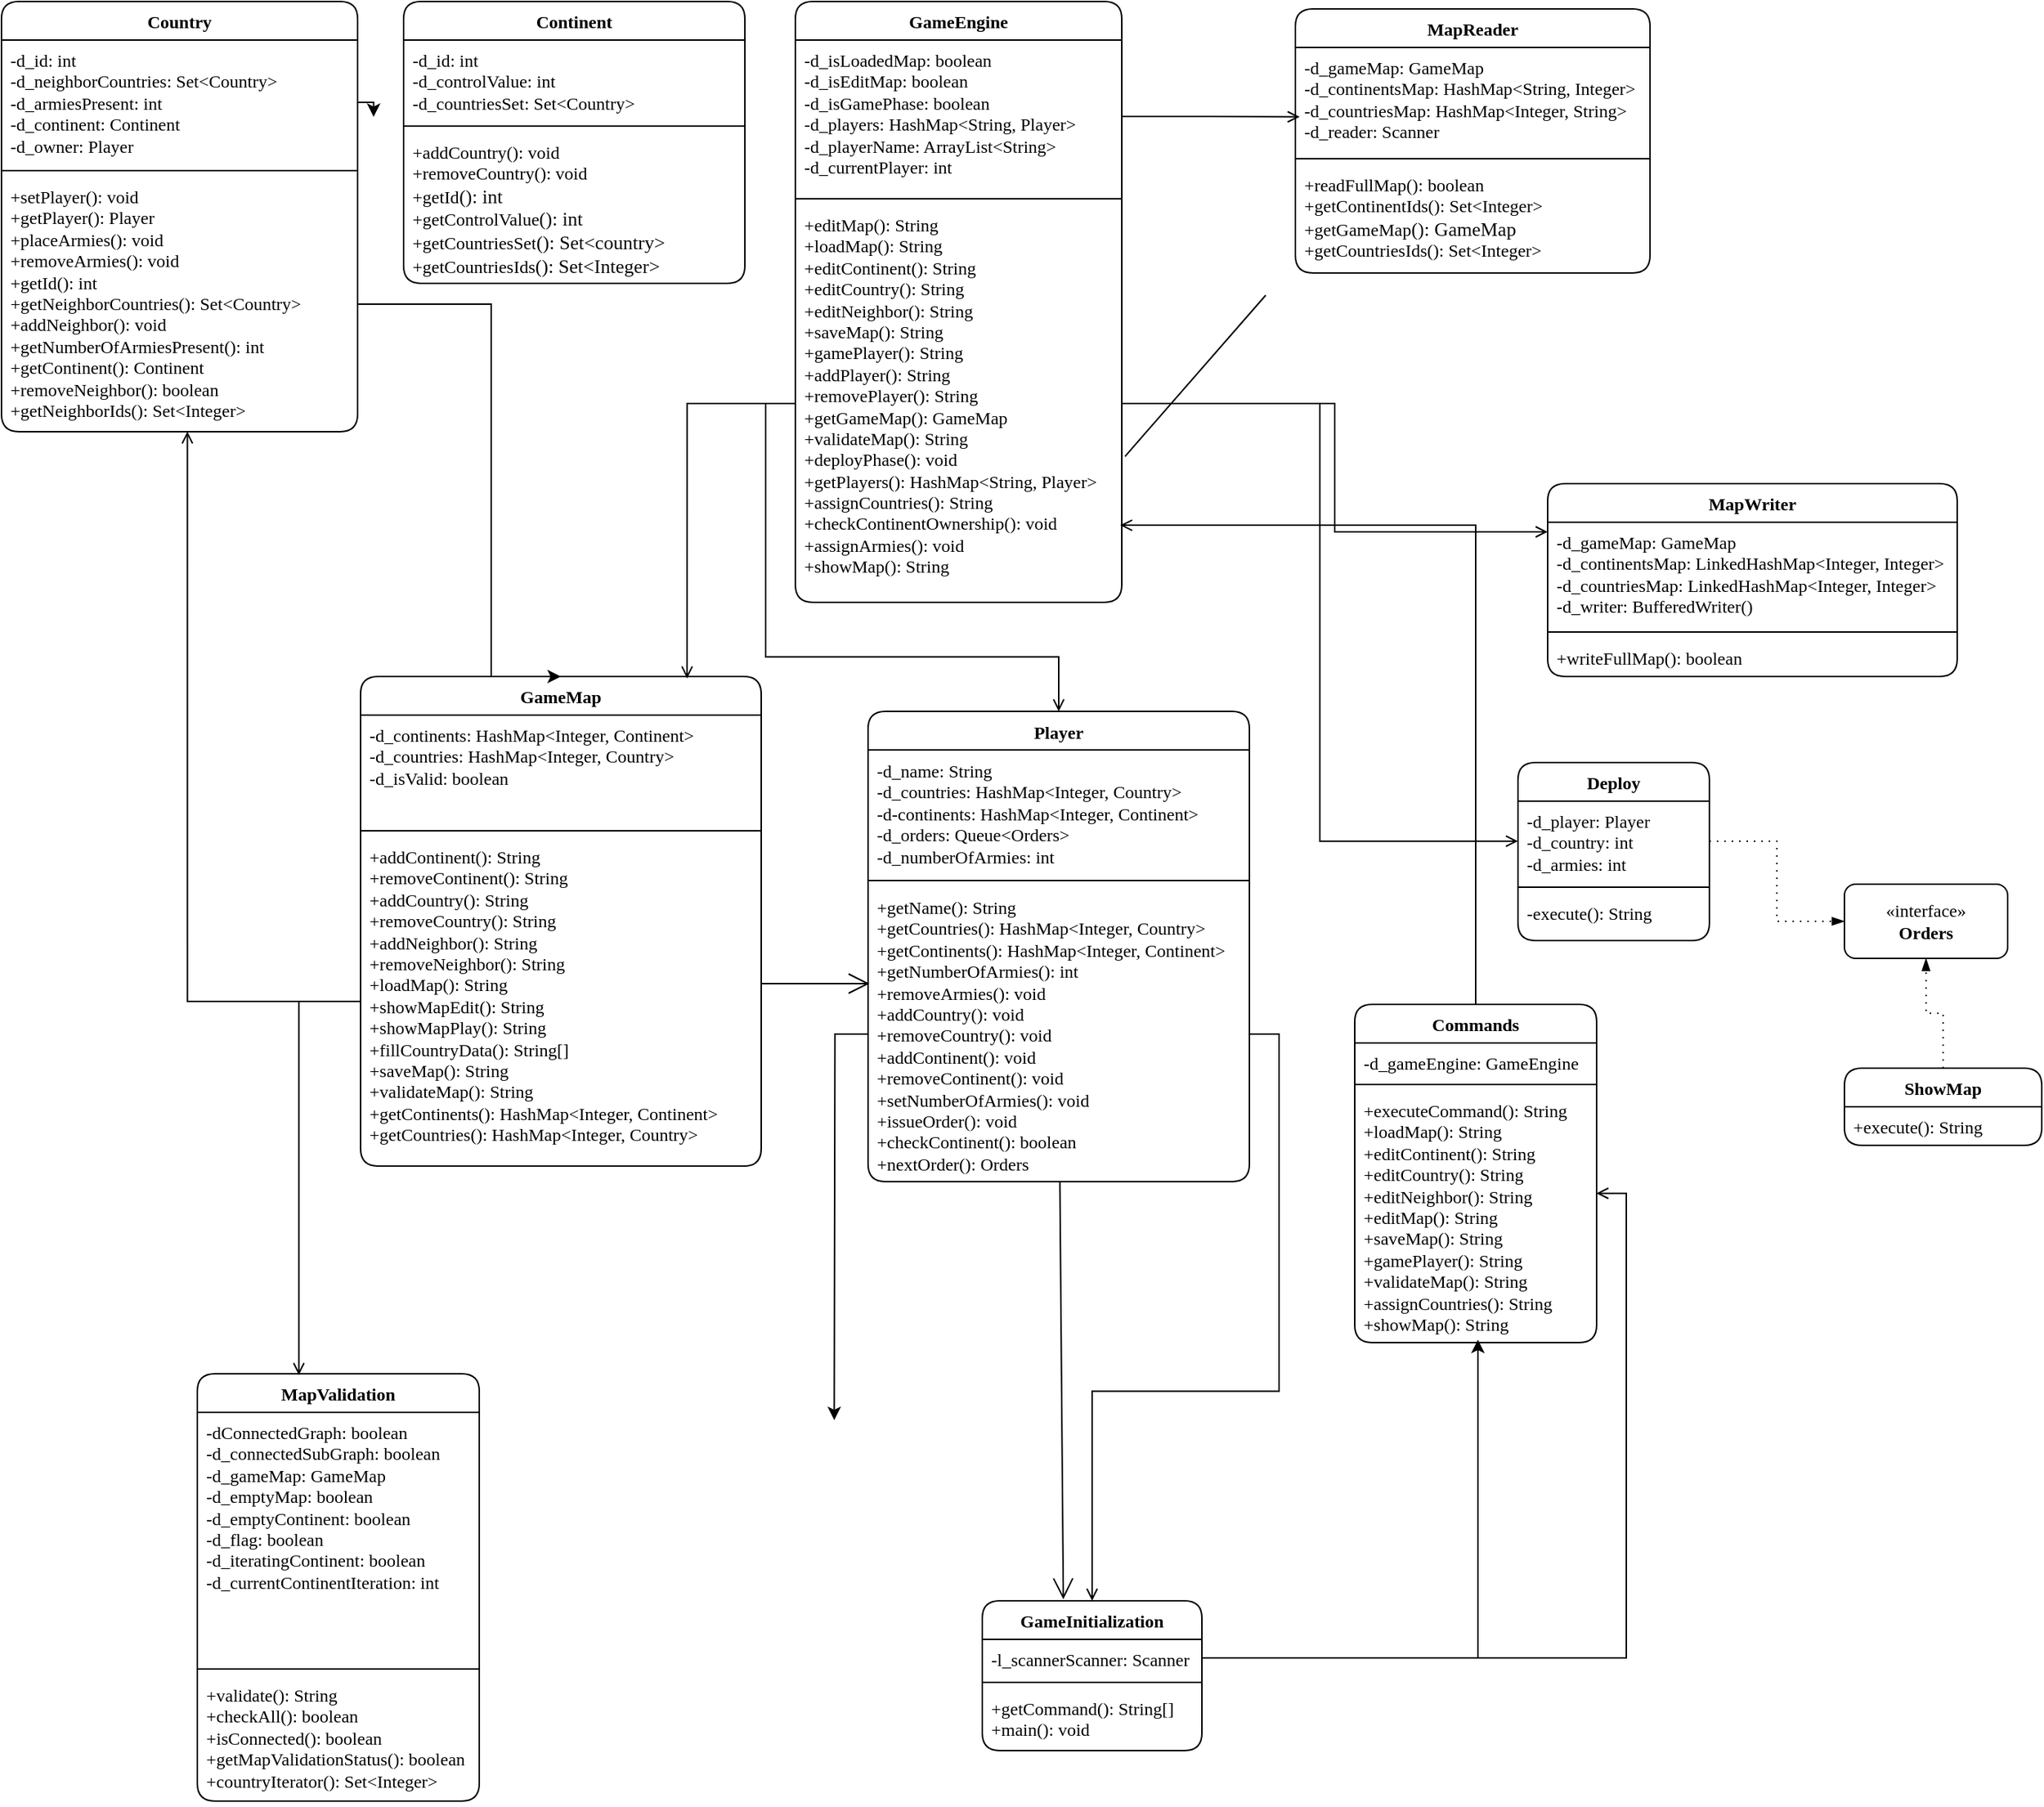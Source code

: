 <mxfile version="23.1.5" type="device">
  <diagram name="Page-1" id="8xsfMNI_2PLr7g7BhxxV">
    <mxGraphModel dx="1500" dy="746" grid="0" gridSize="10" guides="1" tooltips="1" connect="1" arrows="1" fold="1" page="1" pageScale="1" pageWidth="2339" pageHeight="3300" math="0" shadow="0">
      <root>
        <mxCell id="0" />
        <mxCell id="1" parent="0" />
        <mxCell id="Ep6wm1nC07nQk0jGkavb-5" value="&lt;font face=&quot;Times New Roman&quot;&gt;Country&lt;/font&gt;" style="swimlane;fontStyle=1;align=center;verticalAlign=top;childLayout=stackLayout;horizontal=1;startSize=26;horizontalStack=0;resizeParent=1;resizeParentMax=0;resizeLast=0;collapsible=1;marginBottom=0;whiteSpace=wrap;html=1;rounded=1;" parent="1" vertex="1">
          <mxGeometry x="28" y="85" width="240" height="290" as="geometry" />
        </mxCell>
        <mxCell id="9tukvtsJG1vZ12OfQGtd-2" style="edgeStyle=orthogonalEdgeStyle;rounded=0;orthogonalLoop=1;jettySize=auto;html=1;exitX=1;exitY=0.5;exitDx=0;exitDy=0;" edge="1" parent="Ep6wm1nC07nQk0jGkavb-5" source="Ep6wm1nC07nQk0jGkavb-6">
          <mxGeometry relative="1" as="geometry">
            <mxPoint x="250.8" y="77.8" as="targetPoint" />
          </mxGeometry>
        </mxCell>
        <mxCell id="Ep6wm1nC07nQk0jGkavb-6" value="&lt;font face=&quot;Times New Roman&quot; style=&quot;font-size: 12px;&quot;&gt;-d_id: int&lt;br&gt;-d_neighborCountries: Set&amp;lt;Country&amp;gt;&lt;br&gt;-d_armiesPresent: int&lt;br&gt;-d_continent: Continent&lt;br&gt;-d_owner: Player&lt;br&gt;&lt;/font&gt;&lt;div&gt;&lt;br&gt;&lt;/div&gt;" style="text;strokeColor=none;fillColor=none;align=left;verticalAlign=top;spacingLeft=4;spacingRight=4;overflow=hidden;rotatable=0;points=[[0,0.5],[1,0.5]];portConstraint=eastwest;whiteSpace=wrap;html=1;rounded=1;" parent="Ep6wm1nC07nQk0jGkavb-5" vertex="1">
          <mxGeometry y="26" width="240" height="84" as="geometry" />
        </mxCell>
        <mxCell id="Ep6wm1nC07nQk0jGkavb-7" value="" style="line;strokeWidth=1;fillColor=none;align=left;verticalAlign=middle;spacingTop=-1;spacingLeft=3;spacingRight=3;rotatable=0;labelPosition=right;points=[];portConstraint=eastwest;strokeColor=inherit;rounded=1;" parent="Ep6wm1nC07nQk0jGkavb-5" vertex="1">
          <mxGeometry y="110" width="240" height="8" as="geometry" />
        </mxCell>
        <mxCell id="Ep6wm1nC07nQk0jGkavb-8" value="&lt;font face=&quot;Times New Roman&quot;&gt;+setPlayer(): void&lt;br&gt;+getPlayer(): Player&lt;br&gt;+placeArmies(): void&lt;br&gt;+removeArmies(): void&lt;br&gt;+getId(): int&lt;br&gt;+getNeighborCountries(): Set&amp;lt;Country&amp;gt;&lt;br&gt;+addNeighbor(): void&lt;br&gt;+getNumberOfArmiesPresent(): int&lt;br&gt;+getContinent(): Continent&lt;br&gt;+removeNeighbor(): boolean&lt;br&gt;+getNeighborIds(): Set&amp;lt;Integer&amp;gt;&lt;/font&gt;&lt;div&gt;&lt;br&gt;&lt;/div&gt;" style="text;strokeColor=none;fillColor=none;align=left;verticalAlign=top;spacingLeft=4;spacingRight=4;overflow=hidden;rotatable=0;points=[[0,0.5],[1,0.5]];portConstraint=eastwest;whiteSpace=wrap;html=1;rounded=1;" parent="Ep6wm1nC07nQk0jGkavb-5" vertex="1">
          <mxGeometry y="118" width="240" height="172" as="geometry" />
        </mxCell>
        <mxCell id="Ep6wm1nC07nQk0jGkavb-13" value="&lt;font face=&quot;Times New Roman&quot;&gt;Continent&lt;/font&gt;" style="swimlane;fontStyle=1;align=center;verticalAlign=top;childLayout=stackLayout;horizontal=1;startSize=26;horizontalStack=0;resizeParent=1;resizeParentMax=0;resizeLast=0;collapsible=1;marginBottom=0;whiteSpace=wrap;html=1;rounded=1;" parent="1" vertex="1">
          <mxGeometry x="299" y="85" width="230" height="190" as="geometry" />
        </mxCell>
        <mxCell id="Ep6wm1nC07nQk0jGkavb-14" value="&lt;font face=&quot;Times New Roman&quot;&gt;-d_id: int&lt;br style=&quot;border-color: var(--border-color);&quot;&gt;-d_controlValue: int&lt;br style=&quot;border-color: var(--border-color);&quot;&gt;-d_countriesSet: Set&amp;lt;Country&amp;gt;&lt;/font&gt;" style="text;strokeColor=none;fillColor=none;align=left;verticalAlign=top;spacingLeft=4;spacingRight=4;overflow=hidden;rotatable=0;points=[[0,0.5],[1,0.5]];portConstraint=eastwest;whiteSpace=wrap;html=1;rounded=1;" parent="Ep6wm1nC07nQk0jGkavb-13" vertex="1">
          <mxGeometry y="26" width="230" height="54" as="geometry" />
        </mxCell>
        <mxCell id="Ep6wm1nC07nQk0jGkavb-15" value="" style="line;strokeWidth=1;fillColor=none;align=left;verticalAlign=middle;spacingTop=-1;spacingLeft=3;spacingRight=3;rotatable=0;labelPosition=right;points=[];portConstraint=eastwest;strokeColor=inherit;rounded=1;" parent="Ep6wm1nC07nQk0jGkavb-13" vertex="1">
          <mxGeometry y="80" width="230" height="8" as="geometry" />
        </mxCell>
        <mxCell id="Ep6wm1nC07nQk0jGkavb-16" value="&lt;font face=&quot;Times New Roman&quot;&gt;+addCountry(): void&lt;br&gt;+removeCountry(): void&lt;br&gt;+getId&lt;span style=&quot;font-size: 9.8pt; background-color: rgb(255, 255, 255); color: rgb(8, 8, 8);&quot;&gt;(): int&lt;/span&gt;&lt;br&gt;+getControlValue&lt;span style=&quot;font-size: 9.8pt; background-color: rgb(255, 255, 255); color: rgb(8, 8, 8);&quot;&gt;(): int&lt;/span&gt;&lt;br&gt;+getCountriesSet&lt;span style=&quot;font-size: 9.8pt; background-color: rgb(255, 255, 255); color: rgb(8, 8, 8);&quot;&gt;(): Set&amp;lt;country&amp;gt;&lt;/span&gt;&lt;br&gt;+getCountriesIds&lt;span style=&quot;font-size: 9.8pt; background-color: rgb(255, 255, 255); color: rgb(8, 8, 8);&quot;&gt;(): Set&amp;lt;Integer&amp;gt;&lt;/span&gt;&lt;/font&gt;" style="text;strokeColor=none;fillColor=none;align=left;verticalAlign=top;spacingLeft=4;spacingRight=4;overflow=hidden;rotatable=0;points=[[0,0.5],[1,0.5]];portConstraint=eastwest;whiteSpace=wrap;html=1;rounded=1;" parent="Ep6wm1nC07nQk0jGkavb-13" vertex="1">
          <mxGeometry y="88" width="230" height="102" as="geometry" />
        </mxCell>
        <mxCell id="Ep6wm1nC07nQk0jGkavb-137" value="&lt;font face=&quot;Times New Roman&quot;&gt;GameEngine&lt;/font&gt;" style="swimlane;fontStyle=1;align=center;verticalAlign=top;childLayout=stackLayout;horizontal=1;startSize=26;horizontalStack=0;resizeParent=1;resizeParentMax=0;resizeLast=0;collapsible=1;marginBottom=0;whiteSpace=wrap;html=1;rounded=1;" parent="1" vertex="1">
          <mxGeometry x="563" y="85" width="220" height="405" as="geometry" />
        </mxCell>
        <mxCell id="Ep6wm1nC07nQk0jGkavb-138" value="&lt;div&gt;&lt;font face=&quot;Times New Roman&quot;&gt;-d_isLoadedMap: boolean&lt;/font&gt;&lt;/div&gt;&lt;div&gt;&lt;font face=&quot;KBLTEd2j-JNkcLo8t0Y6&quot;&gt;-d_isEditMap: boolean&lt;/font&gt;&lt;/div&gt;&lt;div&gt;&lt;font face=&quot;KBLTEd2j-JNkcLo8t0Y6&quot;&gt;-d_isGamePhase: boolean&lt;/font&gt;&lt;/div&gt;&lt;div&gt;&lt;font face=&quot;KBLTEd2j-JNkcLo8t0Y6&quot;&gt;-d_players: HashMap&amp;lt;String, Player&amp;gt;&lt;/font&gt;&lt;/div&gt;&lt;div&gt;&lt;font face=&quot;KBLTEd2j-JNkcLo8t0Y6&quot;&gt;-d_playerName: ArrayList&amp;lt;String&amp;gt;&lt;/font&gt;&lt;/div&gt;&lt;div&gt;&lt;font face=&quot;KBLTEd2j-JNkcLo8t0Y6&quot;&gt;-d_currentPlayer: int&lt;/font&gt;&lt;/div&gt;" style="text;strokeColor=none;fillColor=none;align=left;verticalAlign=top;spacingLeft=4;spacingRight=4;overflow=hidden;rotatable=0;points=[[0,0.5],[1,0.5]];portConstraint=eastwest;whiteSpace=wrap;html=1;rounded=1;" parent="Ep6wm1nC07nQk0jGkavb-137" vertex="1">
          <mxGeometry y="26" width="220" height="103" as="geometry" />
        </mxCell>
        <mxCell id="Ep6wm1nC07nQk0jGkavb-139" value="" style="line;strokeWidth=1;fillColor=none;align=left;verticalAlign=middle;spacingTop=-1;spacingLeft=3;spacingRight=3;rotatable=0;labelPosition=right;points=[];portConstraint=eastwest;strokeColor=inherit;rounded=1;" parent="Ep6wm1nC07nQk0jGkavb-137" vertex="1">
          <mxGeometry y="129" width="220" height="8" as="geometry" />
        </mxCell>
        <mxCell id="Ep6wm1nC07nQk0jGkavb-140" value="&lt;div&gt;&lt;font face=&quot;Times New Roman&quot;&gt;+editMap(): String&lt;/font&gt;&lt;/div&gt;&lt;div&gt;&lt;font face=&quot;hXwpHgo_wCpGjLK0mvvF&quot;&gt;+loadMap(): String&lt;/font&gt;&lt;/div&gt;&lt;div&gt;&lt;font face=&quot;hXwpHgo_wCpGjLK0mvvF&quot;&gt;+editContinent(): String&lt;/font&gt;&lt;/div&gt;&lt;div&gt;&lt;font face=&quot;hXwpHgo_wCpGjLK0mvvF&quot;&gt;+editCountry(): String&lt;/font&gt;&lt;/div&gt;&lt;div&gt;&lt;font face=&quot;hXwpHgo_wCpGjLK0mvvF&quot;&gt;+editNeighbor(): String&lt;/font&gt;&lt;/div&gt;&lt;div&gt;&lt;font face=&quot;hXwpHgo_wCpGjLK0mvvF&quot;&gt;+saveMap(): String&lt;/font&gt;&lt;/div&gt;&lt;div&gt;&lt;font face=&quot;hXwpHgo_wCpGjLK0mvvF&quot;&gt;+gamePlayer(): String&lt;/font&gt;&lt;/div&gt;&lt;div&gt;&lt;font face=&quot;hXwpHgo_wCpGjLK0mvvF&quot;&gt;+addPlayer(): String&lt;/font&gt;&lt;/div&gt;&lt;div&gt;&lt;font face=&quot;hXwpHgo_wCpGjLK0mvvF&quot;&gt;+removePlayer(): String&lt;/font&gt;&lt;/div&gt;&lt;div&gt;&lt;font face=&quot;hXwpHgo_wCpGjLK0mvvF&quot;&gt;+getGameMap(): GameMap&lt;/font&gt;&lt;/div&gt;&lt;div&gt;&lt;font face=&quot;hXwpHgo_wCpGjLK0mvvF&quot;&gt;+validateMap(): String&lt;/font&gt;&lt;/div&gt;&lt;div&gt;&lt;font face=&quot;hXwpHgo_wCpGjLK0mvvF&quot;&gt;+deployPhase(): void&lt;/font&gt;&lt;/div&gt;&lt;div&gt;&lt;font face=&quot;hXwpHgo_wCpGjLK0mvvF&quot;&gt;+getPlayers(): HashMap&amp;lt;String, Player&amp;gt;&lt;/font&gt;&lt;/div&gt;&lt;div&gt;&lt;font face=&quot;hXwpHgo_wCpGjLK0mvvF&quot;&gt;+assignCountries(): String&lt;/font&gt;&lt;/div&gt;&lt;div&gt;&lt;font face=&quot;hXwpHgo_wCpGjLK0mvvF&quot;&gt;+checkContinentOwnership(): void&lt;/font&gt;&lt;/div&gt;&lt;div&gt;&lt;font face=&quot;hXwpHgo_wCpGjLK0mvvF&quot;&gt;+assignArmies(): void&lt;/font&gt;&lt;/div&gt;&lt;div&gt;&lt;font face=&quot;hXwpHgo_wCpGjLK0mvvF&quot;&gt;+showMap(): String&lt;/font&gt;&lt;/div&gt;" style="text;strokeColor=none;fillColor=none;align=left;verticalAlign=top;spacingLeft=4;spacingRight=4;overflow=hidden;rotatable=0;points=[[0,0.5],[1,0.5]];portConstraint=eastwest;whiteSpace=wrap;html=1;rounded=1;" parent="Ep6wm1nC07nQk0jGkavb-137" vertex="1">
          <mxGeometry y="137" width="220" height="268" as="geometry" />
        </mxCell>
        <mxCell id="Ep6wm1nC07nQk0jGkavb-143" value="&lt;font face=&quot;Times New Roman&quot;&gt;MapReader&lt;/font&gt;" style="swimlane;fontStyle=1;align=center;verticalAlign=top;childLayout=stackLayout;horizontal=1;startSize=26;horizontalStack=0;resizeParent=1;resizeParentMax=0;resizeLast=0;collapsible=1;marginBottom=0;whiteSpace=wrap;html=1;rounded=1;" parent="1" vertex="1">
          <mxGeometry x="900" y="90" width="239" height="178" as="geometry" />
        </mxCell>
        <mxCell id="Ep6wm1nC07nQk0jGkavb-144" value="&lt;font face=&quot;Times New Roman&quot;&gt;-d_gameMap: GameMap&lt;br&gt;-d_continentsMap: HashMap&amp;lt;String, Integer&amp;gt;&lt;br&gt;-d_countriesMap: HashMap&amp;lt;Integer, String&amp;gt;&lt;br&gt;-d_reader: Scanner&lt;/font&gt;" style="text;strokeColor=none;fillColor=none;align=left;verticalAlign=top;spacingLeft=4;spacingRight=4;overflow=hidden;rotatable=0;points=[[0,0.5],[1,0.5]];portConstraint=eastwest;whiteSpace=wrap;html=1;rounded=1;" parent="Ep6wm1nC07nQk0jGkavb-143" vertex="1">
          <mxGeometry y="26" width="239" height="71" as="geometry" />
        </mxCell>
        <mxCell id="Ep6wm1nC07nQk0jGkavb-145" value="" style="line;strokeWidth=1;fillColor=none;align=left;verticalAlign=middle;spacingTop=-1;spacingLeft=3;spacingRight=3;rotatable=0;labelPosition=right;points=[];portConstraint=eastwest;strokeColor=inherit;rounded=1;" parent="Ep6wm1nC07nQk0jGkavb-143" vertex="1">
          <mxGeometry y="97" width="239" height="8" as="geometry" />
        </mxCell>
        <mxCell id="Ep6wm1nC07nQk0jGkavb-146" value="&lt;font face=&quot;Times New Roman&quot;&gt;+readFullMap(): boolean&lt;br&gt;+getContinentIds(): Set&amp;lt;Integer&amp;gt;&lt;br&gt;+getGameMap&lt;span style=&quot;font-size: 9.8pt; background-color: rgb(255, 255, 255); color: rgb(8, 8, 8);&quot;&gt;(): GameMap&lt;/span&gt;&lt;br&gt;+getCountriesIds(): Set&amp;lt;Integer&amp;gt;&lt;/font&gt;" style="text;strokeColor=none;fillColor=none;align=left;verticalAlign=top;spacingLeft=4;spacingRight=4;overflow=hidden;rotatable=0;points=[[0,0.5],[1,0.5]];portConstraint=eastwest;whiteSpace=wrap;html=1;rounded=1;" parent="Ep6wm1nC07nQk0jGkavb-143" vertex="1">
          <mxGeometry y="105" width="239" height="73" as="geometry" />
        </mxCell>
        <mxCell id="Ep6wm1nC07nQk0jGkavb-147" value="&lt;font face=&quot;Times New Roman&quot;&gt;MapWriter&lt;/font&gt;" style="swimlane;fontStyle=1;align=center;verticalAlign=top;childLayout=stackLayout;horizontal=1;startSize=26;horizontalStack=0;resizeParent=1;resizeParentMax=0;resizeLast=0;collapsible=1;marginBottom=0;whiteSpace=wrap;html=1;rounded=1;" parent="1" vertex="1">
          <mxGeometry x="1070" y="410" width="276" height="130" as="geometry" />
        </mxCell>
        <mxCell id="Ep6wm1nC07nQk0jGkavb-148" value="&lt;font face=&quot;Times New Roman&quot;&gt;-d_gameMap: GameMap&lt;br&gt;-d_continentsMap: LinkedHashMap&amp;lt;Integer, Integer&amp;gt;&lt;br&gt;-d_countriesMap: LinkedHashMap&amp;lt;Integer, Integer&amp;gt;&lt;/font&gt;&lt;div&gt;&lt;font face=&quot;ZmIQn7jgMrfz9ciOP9Mu&quot;&gt;-d_writer: BufferedWriter()&lt;/font&gt;&lt;/div&gt;" style="text;strokeColor=none;fillColor=none;align=left;verticalAlign=top;spacingLeft=4;spacingRight=4;overflow=hidden;rotatable=0;points=[[0,0.5],[1,0.5]];portConstraint=eastwest;whiteSpace=wrap;html=1;rounded=1;" parent="Ep6wm1nC07nQk0jGkavb-147" vertex="1">
          <mxGeometry y="26" width="276" height="70" as="geometry" />
        </mxCell>
        <mxCell id="Ep6wm1nC07nQk0jGkavb-149" value="" style="line;strokeWidth=1;fillColor=none;align=left;verticalAlign=middle;spacingTop=-1;spacingLeft=3;spacingRight=3;rotatable=0;labelPosition=right;points=[];portConstraint=eastwest;strokeColor=inherit;rounded=1;" parent="Ep6wm1nC07nQk0jGkavb-147" vertex="1">
          <mxGeometry y="96" width="276" height="8" as="geometry" />
        </mxCell>
        <mxCell id="Ep6wm1nC07nQk0jGkavb-150" value="&lt;font face=&quot;Times New Roman&quot;&gt;+writeFullMap(): boolean&lt;/font&gt;" style="text;strokeColor=none;fillColor=none;align=left;verticalAlign=top;spacingLeft=4;spacingRight=4;overflow=hidden;rotatable=0;points=[[0,0.5],[1,0.5]];portConstraint=eastwest;whiteSpace=wrap;html=1;rounded=1;" parent="Ep6wm1nC07nQk0jGkavb-147" vertex="1">
          <mxGeometry y="104" width="276" height="26" as="geometry" />
        </mxCell>
        <mxCell id="Ep6wm1nC07nQk0jGkavb-151" value="&lt;font face=&quot;Times New Roman&quot;&gt;GameMap&lt;/font&gt;" style="swimlane;fontStyle=1;align=center;verticalAlign=top;childLayout=stackLayout;horizontal=1;startSize=26;horizontalStack=0;resizeParent=1;resizeParentMax=0;resizeLast=0;collapsible=1;marginBottom=0;whiteSpace=wrap;html=1;rounded=1;" parent="1" vertex="1">
          <mxGeometry x="270" y="540" width="270" height="330" as="geometry" />
        </mxCell>
        <mxCell id="Ep6wm1nC07nQk0jGkavb-152" value="&lt;font face=&quot;Times New Roman&quot;&gt;-d_continents: HashMap&amp;lt;Integer, Continent&amp;gt;&lt;br&gt;-d_countries: HashMap&amp;lt;Integer, Country&amp;gt;&lt;br&gt;-d_isValid: boolean&lt;/font&gt;&lt;font face=&quot;Times New Roman&quot;&gt;&lt;br&gt;&lt;/font&gt;" style="text;strokeColor=none;fillColor=none;align=left;verticalAlign=top;spacingLeft=4;spacingRight=4;overflow=hidden;rotatable=0;points=[[0,0.5],[1,0.5]];portConstraint=eastwest;whiteSpace=wrap;html=1;rounded=1;" parent="Ep6wm1nC07nQk0jGkavb-151" vertex="1">
          <mxGeometry y="26" width="270" height="74" as="geometry" />
        </mxCell>
        <mxCell id="Ep6wm1nC07nQk0jGkavb-153" value="" style="line;strokeWidth=1;fillColor=none;align=left;verticalAlign=middle;spacingTop=-1;spacingLeft=3;spacingRight=3;rotatable=0;labelPosition=right;points=[];portConstraint=eastwest;strokeColor=inherit;rounded=1;" parent="Ep6wm1nC07nQk0jGkavb-151" vertex="1">
          <mxGeometry y="100" width="270" height="8" as="geometry" />
        </mxCell>
        <mxCell id="Ep6wm1nC07nQk0jGkavb-154" value="&lt;font face=&quot;Times New Roman&quot;&gt;+addContinent(): String&lt;br&gt;+removeContinent(): String&lt;br&gt;+addCountry(): String&lt;br&gt;+removeCountry(): String&lt;br&gt;+addNeighbor(): String&lt;br&gt;+removeNeighbor(): String&lt;br&gt;+loadMap(): String&lt;br&gt;+showMapEdit(): String&lt;br&gt;+showMapPlay(): String&lt;br&gt;+fillCountryData(): String[]&lt;br&gt;+saveMap(): String&lt;br&gt;+validateMap(): String&lt;br&gt;+getContinents(): HashMap&amp;lt;Integer, Continent&amp;gt;&lt;br&gt;+getCountries(): HashMap&amp;lt;Integer, Country&amp;gt;&lt;/font&gt;" style="text;strokeColor=none;fillColor=none;align=left;verticalAlign=top;spacingLeft=4;spacingRight=4;overflow=hidden;rotatable=0;points=[[0,0.5],[1,0.5]];portConstraint=eastwest;whiteSpace=wrap;html=1;rounded=1;" parent="Ep6wm1nC07nQk0jGkavb-151" vertex="1">
          <mxGeometry y="108" width="270" height="222" as="geometry" />
        </mxCell>
        <mxCell id="Ep6wm1nC07nQk0jGkavb-159" value="&lt;font face=&quot;Times New Roman&quot;&gt;Player&lt;/font&gt;" style="swimlane;fontStyle=1;align=center;verticalAlign=top;childLayout=stackLayout;horizontal=1;startSize=26;horizontalStack=0;resizeParent=1;resizeParentMax=0;resizeLast=0;collapsible=1;marginBottom=0;whiteSpace=wrap;html=1;rounded=1;" parent="1" vertex="1">
          <mxGeometry x="612" y="563.5" width="257" height="317" as="geometry" />
        </mxCell>
        <mxCell id="Ep6wm1nC07nQk0jGkavb-160" value="&lt;div&gt;&lt;font face=&quot;Times New Roman&quot;&gt;-d_name: String&lt;/font&gt;&lt;/div&gt;&lt;div&gt;&lt;font face=&quot;B1X6r1U6vNHwbKCejEDq&quot;&gt;-d_countries: HashMap&amp;lt;Integer, Country&amp;gt;&lt;/font&gt;&lt;/div&gt;&lt;div&gt;&lt;font face=&quot;B1X6r1U6vNHwbKCejEDq&quot;&gt;-d-continents: HashMap&amp;lt;Integer, Continent&amp;gt;&lt;/font&gt;&lt;/div&gt;&lt;div&gt;&lt;font face=&quot;B1X6r1U6vNHwbKCejEDq&quot;&gt;-d_orders: Queue&amp;lt;Orders&amp;gt;&lt;/font&gt;&lt;/div&gt;&lt;div&gt;&lt;font face=&quot;B1X6r1U6vNHwbKCejEDq&quot;&gt;-d_numberOfArmies: int&lt;/font&gt;&lt;/div&gt;&lt;div&gt;&lt;br&gt;&lt;/div&gt;" style="text;strokeColor=none;fillColor=none;align=left;verticalAlign=top;spacingLeft=4;spacingRight=4;overflow=hidden;rotatable=0;points=[[0,0.5],[1,0.5]];portConstraint=eastwest;whiteSpace=wrap;html=1;rounded=1;" parent="Ep6wm1nC07nQk0jGkavb-159" vertex="1">
          <mxGeometry y="26" width="257" height="84" as="geometry" />
        </mxCell>
        <mxCell id="Ep6wm1nC07nQk0jGkavb-161" value="" style="line;strokeWidth=1;fillColor=none;align=left;verticalAlign=middle;spacingTop=-1;spacingLeft=3;spacingRight=3;rotatable=0;labelPosition=right;points=[];portConstraint=eastwest;strokeColor=inherit;rounded=1;" parent="Ep6wm1nC07nQk0jGkavb-159" vertex="1">
          <mxGeometry y="110" width="257" height="8" as="geometry" />
        </mxCell>
        <mxCell id="9tukvtsJG1vZ12OfQGtd-3" style="edgeStyle=orthogonalEdgeStyle;rounded=0;orthogonalLoop=1;jettySize=auto;html=1;exitX=0;exitY=0.5;exitDx=0;exitDy=0;" edge="1" parent="Ep6wm1nC07nQk0jGkavb-159" source="Ep6wm1nC07nQk0jGkavb-162">
          <mxGeometry relative="1" as="geometry">
            <mxPoint x="-22.8" y="477.7" as="targetPoint" />
          </mxGeometry>
        </mxCell>
        <mxCell id="Ep6wm1nC07nQk0jGkavb-162" value="&lt;font face=&quot;Times New Roman&quot;&gt;+getName(): String&lt;br&gt;+getCountries(): HashMap&amp;lt;Integer, Country&amp;gt;&lt;br&gt;+getContinents(): HashMap&amp;lt;Integer, Continent&amp;gt;&lt;br&gt;+getNumberOfArmies(): int&lt;br&gt;+removeArmies(): void&lt;br&gt;+addCountry(): void&lt;br&gt;+removeCountry(): void&lt;br&gt;+addContinent(): void&lt;br&gt;+removeContinent(): void&lt;br&gt;+setNumberOfArmies(): void&lt;br&gt;+issueOrder(): void&lt;br&gt;+checkContinent(): boolean&lt;br&gt;+nextOrder(): Orders&lt;br&gt;&lt;/font&gt;&lt;div&gt;&lt;br&gt;&lt;/div&gt;" style="text;strokeColor=none;fillColor=none;align=left;verticalAlign=top;spacingLeft=4;spacingRight=4;overflow=hidden;rotatable=0;points=[[0,0.5],[1,0.5]];portConstraint=eastwest;whiteSpace=wrap;html=1;rounded=1;" parent="Ep6wm1nC07nQk0jGkavb-159" vertex="1">
          <mxGeometry y="118" width="257" height="199" as="geometry" />
        </mxCell>
        <mxCell id="Ep6wm1nC07nQk0jGkavb-163" value="&lt;font face=&quot;Times New Roman&quot;&gt;Deploy&lt;/font&gt;" style="swimlane;fontStyle=1;align=center;verticalAlign=top;childLayout=stackLayout;horizontal=1;startSize=26;horizontalStack=0;resizeParent=1;resizeParentMax=0;resizeLast=0;collapsible=1;marginBottom=0;whiteSpace=wrap;html=1;rounded=1;" parent="1" vertex="1">
          <mxGeometry x="1050" y="598" width="129" height="120" as="geometry" />
        </mxCell>
        <mxCell id="Ep6wm1nC07nQk0jGkavb-164" value="&lt;font face=&quot;Times New Roman&quot;&gt;-d_player: Player&lt;br&gt;-d_country: int&lt;br&gt;-d_armies: int&lt;/font&gt;" style="text;strokeColor=none;fillColor=none;align=left;verticalAlign=top;spacingLeft=4;spacingRight=4;overflow=hidden;rotatable=0;points=[[0,0.5],[1,0.5]];portConstraint=eastwest;whiteSpace=wrap;html=1;rounded=1;" parent="Ep6wm1nC07nQk0jGkavb-163" vertex="1">
          <mxGeometry y="26" width="129" height="54" as="geometry" />
        </mxCell>
        <mxCell id="Ep6wm1nC07nQk0jGkavb-165" value="" style="line;strokeWidth=1;fillColor=none;align=left;verticalAlign=middle;spacingTop=-1;spacingLeft=3;spacingRight=3;rotatable=0;labelPosition=right;points=[];portConstraint=eastwest;strokeColor=inherit;rounded=1;" parent="Ep6wm1nC07nQk0jGkavb-163" vertex="1">
          <mxGeometry y="80" width="129" height="8" as="geometry" />
        </mxCell>
        <mxCell id="Ep6wm1nC07nQk0jGkavb-166" value="&lt;font face=&quot;Times New Roman&quot;&gt;-execute(): String&lt;/font&gt;" style="text;strokeColor=none;fillColor=none;align=left;verticalAlign=top;spacingLeft=4;spacingRight=4;overflow=hidden;rotatable=0;points=[[0,0.5],[1,0.5]];portConstraint=eastwest;whiteSpace=wrap;html=1;rounded=1;" parent="Ep6wm1nC07nQk0jGkavb-163" vertex="1">
          <mxGeometry y="88" width="129" height="32" as="geometry" />
        </mxCell>
        <mxCell id="Ep6wm1nC07nQk0jGkavb-168" value="&lt;font face=&quot;Times New Roman&quot;&gt;«interface»&lt;br&gt;&lt;b&gt;Orders&lt;/b&gt;&lt;/font&gt;" style="html=1;whiteSpace=wrap;rounded=1;" parent="1" vertex="1">
          <mxGeometry x="1270" y="680" width="110" height="50" as="geometry" />
        </mxCell>
        <mxCell id="j0G1TnwSF4m3jQeU0-2N-38" style="edgeStyle=orthogonalEdgeStyle;rounded=0;orthogonalLoop=1;jettySize=auto;html=1;exitX=0.5;exitY=0;exitDx=0;exitDy=0;entryX=0.5;entryY=1;entryDx=0;entryDy=0;dashed=1;dashPattern=1 4;endArrow=blockThin;endFill=1;" parent="1" source="Ep6wm1nC07nQk0jGkavb-169" target="Ep6wm1nC07nQk0jGkavb-168" edge="1">
          <mxGeometry relative="1" as="geometry" />
        </mxCell>
        <mxCell id="Ep6wm1nC07nQk0jGkavb-169" value="&lt;font face=&quot;Times New Roman&quot;&gt;ShowMap&lt;/font&gt;" style="swimlane;fontStyle=1;align=center;verticalAlign=top;childLayout=stackLayout;horizontal=1;startSize=26;horizontalStack=0;resizeParent=1;resizeParentMax=0;resizeLast=0;collapsible=1;marginBottom=0;whiteSpace=wrap;html=1;rounded=1;" parent="1" vertex="1">
          <mxGeometry x="1270" y="804" width="133" height="52" as="geometry" />
        </mxCell>
        <mxCell id="Ep6wm1nC07nQk0jGkavb-172" value="&lt;font face=&quot;Times New Roman&quot;&gt;+execute(): String&lt;/font&gt;" style="text;strokeColor=none;fillColor=none;align=left;verticalAlign=top;spacingLeft=4;spacingRight=4;overflow=hidden;rotatable=0;points=[[0,0.5],[1,0.5]];portConstraint=eastwest;whiteSpace=wrap;html=1;rounded=1;" parent="Ep6wm1nC07nQk0jGkavb-169" vertex="1">
          <mxGeometry y="26" width="133" height="26" as="geometry" />
        </mxCell>
        <mxCell id="j0G1TnwSF4m3jQeU0-2N-34" style="edgeStyle=orthogonalEdgeStyle;rounded=0;orthogonalLoop=1;jettySize=auto;html=1;exitX=0.5;exitY=0;exitDx=0;exitDy=0;entryX=0.995;entryY=0.806;entryDx=0;entryDy=0;entryPerimeter=0;endArrow=open;endFill=0;" parent="1" source="Ep6wm1nC07nQk0jGkavb-173" target="Ep6wm1nC07nQk0jGkavb-140" edge="1">
          <mxGeometry relative="1" as="geometry">
            <mxPoint x="900" y="525" as="targetPoint" />
          </mxGeometry>
        </mxCell>
        <mxCell id="Ep6wm1nC07nQk0jGkavb-173" value="&lt;font face=&quot;Times New Roman&quot;&gt;Commands&lt;/font&gt;" style="swimlane;fontStyle=1;align=center;verticalAlign=top;childLayout=stackLayout;horizontal=1;startSize=26;horizontalStack=0;resizeParent=1;resizeParentMax=0;resizeLast=0;collapsible=1;marginBottom=0;whiteSpace=wrap;html=1;rounded=1;" parent="1" vertex="1">
          <mxGeometry x="940" y="761" width="163" height="228" as="geometry" />
        </mxCell>
        <mxCell id="Ep6wm1nC07nQk0jGkavb-174" value="&lt;font face=&quot;Times New Roman&quot;&gt;-d_gameEngine: GameEngine&lt;/font&gt;" style="text;strokeColor=none;fillColor=none;align=left;verticalAlign=top;spacingLeft=4;spacingRight=4;overflow=hidden;rotatable=0;points=[[0,0.5],[1,0.5]];portConstraint=eastwest;whiteSpace=wrap;html=1;rounded=1;" parent="Ep6wm1nC07nQk0jGkavb-173" vertex="1">
          <mxGeometry y="26" width="163" height="24" as="geometry" />
        </mxCell>
        <mxCell id="Ep6wm1nC07nQk0jGkavb-175" value="" style="line;strokeWidth=1;fillColor=none;align=left;verticalAlign=middle;spacingTop=-1;spacingLeft=3;spacingRight=3;rotatable=0;labelPosition=right;points=[];portConstraint=eastwest;strokeColor=inherit;rounded=1;" parent="Ep6wm1nC07nQk0jGkavb-173" vertex="1">
          <mxGeometry y="50" width="163" height="8" as="geometry" />
        </mxCell>
        <mxCell id="Ep6wm1nC07nQk0jGkavb-176" value="&lt;font face=&quot;Times New Roman&quot;&gt;+executeCommand(): String&lt;/font&gt;&lt;div&gt;&lt;font face=&quot;kGleEldPvYVCyHQr3fqS&quot;&gt;+loadMap(): String&lt;/font&gt;&lt;/div&gt;&lt;div&gt;&lt;font face=&quot;kGleEldPvYVCyHQr3fqS&quot;&gt;+editContinent(): String&lt;/font&gt;&lt;/div&gt;&lt;div&gt;&lt;font face=&quot;kGleEldPvYVCyHQr3fqS&quot;&gt;+editCountry(): String&lt;/font&gt;&lt;/div&gt;&lt;div&gt;&lt;font face=&quot;kGleEldPvYVCyHQr3fqS&quot;&gt;+editNeighbor(): String&lt;/font&gt;&lt;/div&gt;&lt;div&gt;&lt;font face=&quot;kGleEldPvYVCyHQr3fqS&quot;&gt;+editMap(): String&lt;/font&gt;&lt;/div&gt;&lt;div&gt;&lt;font face=&quot;kGleEldPvYVCyHQr3fqS&quot;&gt;+saveMap(): String&lt;/font&gt;&lt;/div&gt;&lt;div&gt;&lt;font face=&quot;kGleEldPvYVCyHQr3fqS&quot;&gt;+gamePlayer(): String&lt;/font&gt;&lt;/div&gt;&lt;div&gt;&lt;font face=&quot;kGleEldPvYVCyHQr3fqS&quot;&gt;+validateMap(): String&lt;/font&gt;&lt;/div&gt;&lt;div&gt;&lt;font face=&quot;kGleEldPvYVCyHQr3fqS&quot;&gt;+assignCountries(): String&lt;/font&gt;&lt;/div&gt;&lt;div&gt;&lt;font face=&quot;kGleEldPvYVCyHQr3fqS&quot;&gt;+showMap(): String&lt;/font&gt;&lt;/div&gt;&lt;div&gt;&lt;font face=&quot;kGleEldPvYVCyHQr3fqS&quot;&gt;&lt;br&gt;&lt;/font&gt;&lt;/div&gt;&lt;div&gt;&lt;br&gt;&lt;/div&gt;" style="text;strokeColor=none;fillColor=none;align=left;verticalAlign=top;spacingLeft=4;spacingRight=4;overflow=hidden;rotatable=0;points=[[0,0.5],[1,0.5]];portConstraint=eastwest;whiteSpace=wrap;html=1;rounded=1;" parent="Ep6wm1nC07nQk0jGkavb-173" vertex="1">
          <mxGeometry y="58" width="163" height="170" as="geometry" />
        </mxCell>
        <mxCell id="Ep6wm1nC07nQk0jGkavb-177" value="&lt;font face=&quot;Times New Roman&quot;&gt;GameInitialization&lt;/font&gt;" style="swimlane;fontStyle=1;align=center;verticalAlign=top;childLayout=stackLayout;horizontal=1;startSize=26;horizontalStack=0;resizeParent=1;resizeParentMax=0;resizeLast=0;collapsible=1;marginBottom=0;whiteSpace=wrap;html=1;rounded=1;" parent="1" vertex="1">
          <mxGeometry x="689" y="1163" width="148" height="101" as="geometry" />
        </mxCell>
        <mxCell id="Ep6wm1nC07nQk0jGkavb-178" value="&lt;font face=&quot;Times New Roman&quot;&gt;-l_scannerScanner: Scanner&lt;/font&gt;" style="text;strokeColor=none;fillColor=none;align=left;verticalAlign=top;spacingLeft=4;spacingRight=4;overflow=hidden;rotatable=0;points=[[0,0.5],[1,0.5]];portConstraint=eastwest;whiteSpace=wrap;html=1;rounded=1;" parent="Ep6wm1nC07nQk0jGkavb-177" vertex="1">
          <mxGeometry y="26" width="148" height="25" as="geometry" />
        </mxCell>
        <mxCell id="Ep6wm1nC07nQk0jGkavb-179" value="" style="line;strokeWidth=1;fillColor=none;align=left;verticalAlign=middle;spacingTop=-1;spacingLeft=3;spacingRight=3;rotatable=0;labelPosition=right;points=[];portConstraint=eastwest;strokeColor=inherit;rounded=1;" parent="Ep6wm1nC07nQk0jGkavb-177" vertex="1">
          <mxGeometry y="51" width="148" height="8" as="geometry" />
        </mxCell>
        <mxCell id="Ep6wm1nC07nQk0jGkavb-180" value="&lt;font face=&quot;Times New Roman&quot;&gt;+getCommand(): String[]&lt;br&gt;+main(): void&lt;/font&gt;" style="text;strokeColor=none;fillColor=none;align=left;verticalAlign=top;spacingLeft=4;spacingRight=4;overflow=hidden;rotatable=0;points=[[0,0.5],[1,0.5]];portConstraint=eastwest;whiteSpace=wrap;html=1;rounded=1;" parent="Ep6wm1nC07nQk0jGkavb-177" vertex="1">
          <mxGeometry y="59" width="148" height="42" as="geometry" />
        </mxCell>
        <mxCell id="Ep6wm1nC07nQk0jGkavb-181" value="&lt;font face=&quot;Times New Roman&quot;&gt;MapValidation&lt;/font&gt;" style="swimlane;fontStyle=1;align=center;verticalAlign=top;childLayout=stackLayout;horizontal=1;startSize=26;horizontalStack=0;resizeParent=1;resizeParentMax=0;resizeLast=0;collapsible=1;marginBottom=0;whiteSpace=wrap;html=1;rounded=1;" parent="1" vertex="1">
          <mxGeometry x="160" y="1010" width="190" height="288" as="geometry" />
        </mxCell>
        <mxCell id="Ep6wm1nC07nQk0jGkavb-182" value="&lt;font face=&quot;Times New Roman&quot;&gt;-dConnectedGraph: boolean&lt;br&gt;-d_connectedSubGraph: boolean&lt;br&gt;-d_gameMap: GameMap&lt;br&gt;-d_emptyMap: boolean&lt;br&gt;-d_emptyContinent: boolean&lt;br&gt;-d_flag: boolean&lt;br&gt;-d_iteratingContinent: boolean&lt;br&gt;-d_currentContinentIteration: int&lt;/font&gt;" style="text;strokeColor=none;fillColor=none;align=left;verticalAlign=top;spacingLeft=4;spacingRight=4;overflow=hidden;rotatable=0;points=[[0,0.5],[1,0.5]];portConstraint=eastwest;whiteSpace=wrap;html=1;rounded=1;" parent="Ep6wm1nC07nQk0jGkavb-181" vertex="1">
          <mxGeometry y="26" width="190" height="169" as="geometry" />
        </mxCell>
        <mxCell id="Ep6wm1nC07nQk0jGkavb-183" value="" style="line;strokeWidth=1;fillColor=none;align=left;verticalAlign=middle;spacingTop=-1;spacingLeft=3;spacingRight=3;rotatable=0;labelPosition=right;points=[];portConstraint=eastwest;strokeColor=inherit;rounded=1;" parent="Ep6wm1nC07nQk0jGkavb-181" vertex="1">
          <mxGeometry y="195" width="190" height="8" as="geometry" />
        </mxCell>
        <mxCell id="Ep6wm1nC07nQk0jGkavb-184" value="&lt;font face=&quot;Times New Roman&quot;&gt;+validate(): String&lt;br&gt;+checkAll(): boolean&lt;br&gt;+isConnected(): boolean&lt;br&gt;+getMapValidationStatus(): boolean&lt;br&gt;+countryIterator(): Set&amp;lt;Integer&amp;gt;&lt;/font&gt;" style="text;strokeColor=none;fillColor=none;align=left;verticalAlign=top;spacingLeft=4;spacingRight=4;overflow=hidden;rotatable=0;points=[[0,0.5],[1,0.5]];portConstraint=eastwest;whiteSpace=wrap;html=1;rounded=1;" parent="Ep6wm1nC07nQk0jGkavb-181" vertex="1">
          <mxGeometry y="203" width="190" height="85" as="geometry" />
        </mxCell>
        <mxCell id="j0G1TnwSF4m3jQeU0-2N-13" value="" style="endArrow=open;endFill=1;endSize=12;html=1;rounded=0;" parent="1" edge="1">
          <mxGeometry width="160" relative="1" as="geometry">
            <mxPoint x="540" y="747" as="sourcePoint" />
            <mxPoint x="613" y="747" as="targetPoint" />
          </mxGeometry>
        </mxCell>
        <mxCell id="j0G1TnwSF4m3jQeU0-2N-20" style="edgeStyle=orthogonalEdgeStyle;rounded=0;orthogonalLoop=1;jettySize=auto;html=1;exitX=0;exitY=0.5;exitDx=0;exitDy=0;entryX=0.522;entryY=0.999;entryDx=0;entryDy=0;entryPerimeter=0;endArrow=open;endFill=0;" parent="1" source="Ep6wm1nC07nQk0jGkavb-154" target="Ep6wm1nC07nQk0jGkavb-8" edge="1">
          <mxGeometry relative="1" as="geometry">
            <mxPoint x="153" y="424" as="targetPoint" />
          </mxGeometry>
        </mxCell>
        <mxCell id="j0G1TnwSF4m3jQeU0-2N-22" style="edgeStyle=orthogonalEdgeStyle;rounded=0;orthogonalLoop=1;jettySize=auto;html=1;exitX=0;exitY=0.5;exitDx=0;exitDy=0;entryX=0.815;entryY=0.004;entryDx=0;entryDy=0;entryPerimeter=0;endArrow=open;endFill=0;" parent="1" source="Ep6wm1nC07nQk0jGkavb-140" target="Ep6wm1nC07nQk0jGkavb-151" edge="1">
          <mxGeometry relative="1" as="geometry">
            <mxPoint x="490" y="526.8" as="targetPoint" />
          </mxGeometry>
        </mxCell>
        <mxCell id="j0G1TnwSF4m3jQeU0-2N-24" style="edgeStyle=orthogonalEdgeStyle;rounded=0;orthogonalLoop=1;jettySize=auto;html=1;exitX=1;exitY=0.5;exitDx=0;exitDy=0;entryX=0.012;entryY=0.659;entryDx=0;entryDy=0;entryPerimeter=0;endArrow=open;endFill=0;" parent="1" source="Ep6wm1nC07nQk0jGkavb-138" target="Ep6wm1nC07nQk0jGkavb-144" edge="1">
          <mxGeometry relative="1" as="geometry" />
        </mxCell>
        <mxCell id="j0G1TnwSF4m3jQeU0-2N-25" style="edgeStyle=orthogonalEdgeStyle;rounded=0;orthogonalLoop=1;jettySize=auto;html=1;exitX=1;exitY=0.5;exitDx=0;exitDy=0;entryX=0;entryY=0.25;entryDx=0;entryDy=0;endArrow=open;endFill=0;" parent="1" source="Ep6wm1nC07nQk0jGkavb-140" target="Ep6wm1nC07nQk0jGkavb-147" edge="1">
          <mxGeometry relative="1" as="geometry" />
        </mxCell>
        <mxCell id="j0G1TnwSF4m3jQeU0-2N-27" style="edgeStyle=orthogonalEdgeStyle;rounded=0;orthogonalLoop=1;jettySize=auto;html=1;exitX=1;exitY=0.5;exitDx=0;exitDy=0;endArrow=open;endFill=0;" parent="1" source="Ep6wm1nC07nQk0jGkavb-140" target="Ep6wm1nC07nQk0jGkavb-164" edge="1">
          <mxGeometry relative="1" as="geometry">
            <mxPoint x="909.2" y="587.6" as="targetPoint" />
          </mxGeometry>
        </mxCell>
        <mxCell id="j0G1TnwSF4m3jQeU0-2N-28" style="edgeStyle=orthogonalEdgeStyle;rounded=0;orthogonalLoop=1;jettySize=auto;html=1;exitX=0;exitY=0.5;exitDx=0;exitDy=0;endArrow=open;endFill=0;" parent="1" source="Ep6wm1nC07nQk0jGkavb-140" target="Ep6wm1nC07nQk0jGkavb-159" edge="1">
          <mxGeometry relative="1" as="geometry" />
        </mxCell>
        <mxCell id="j0G1TnwSF4m3jQeU0-2N-31" style="edgeStyle=orthogonalEdgeStyle;rounded=0;orthogonalLoop=1;jettySize=auto;html=1;exitX=0;exitY=0.5;exitDx=0;exitDy=0;entryX=0.36;entryY=0.003;entryDx=0;entryDy=0;entryPerimeter=0;endArrow=open;endFill=0;" parent="1" source="Ep6wm1nC07nQk0jGkavb-154" target="Ep6wm1nC07nQk0jGkavb-181" edge="1">
          <mxGeometry relative="1" as="geometry" />
        </mxCell>
        <mxCell id="j0G1TnwSF4m3jQeU0-2N-32" style="edgeStyle=orthogonalEdgeStyle;rounded=0;orthogonalLoop=1;jettySize=auto;html=1;exitX=1;exitY=0.5;exitDx=0;exitDy=0;entryX=0.5;entryY=0;entryDx=0;entryDy=0;endArrow=open;endFill=0;" parent="1" source="Ep6wm1nC07nQk0jGkavb-162" target="Ep6wm1nC07nQk0jGkavb-177" edge="1">
          <mxGeometry relative="1" as="geometry" />
        </mxCell>
        <mxCell id="j0G1TnwSF4m3jQeU0-2N-33" style="edgeStyle=orthogonalEdgeStyle;rounded=0;orthogonalLoop=1;jettySize=auto;html=1;exitX=1;exitY=0.5;exitDx=0;exitDy=0;entryX=0.999;entryY=0.408;entryDx=0;entryDy=0;entryPerimeter=0;endArrow=open;endFill=0;" parent="1" source="Ep6wm1nC07nQk0jGkavb-178" target="Ep6wm1nC07nQk0jGkavb-176" edge="1">
          <mxGeometry relative="1" as="geometry">
            <mxPoint x="1147.6" y="976.4" as="targetPoint" />
          </mxGeometry>
        </mxCell>
        <mxCell id="j0G1TnwSF4m3jQeU0-2N-39" style="edgeStyle=orthogonalEdgeStyle;rounded=0;orthogonalLoop=1;jettySize=auto;html=1;exitX=1;exitY=0.5;exitDx=0;exitDy=0;entryX=0;entryY=0.5;entryDx=0;entryDy=0;dashed=1;dashPattern=1 4;endArrow=blockThin;endFill=1;" parent="1" source="Ep6wm1nC07nQk0jGkavb-164" target="Ep6wm1nC07nQk0jGkavb-168" edge="1">
          <mxGeometry relative="1" as="geometry" />
        </mxCell>
        <mxCell id="9tukvtsJG1vZ12OfQGtd-1" style="edgeStyle=orthogonalEdgeStyle;rounded=0;orthogonalLoop=1;jettySize=auto;html=1;exitX=1;exitY=0.5;exitDx=0;exitDy=0;entryX=0.5;entryY=0;entryDx=0;entryDy=0;" edge="1" parent="1" source="Ep6wm1nC07nQk0jGkavb-8" target="Ep6wm1nC07nQk0jGkavb-151">
          <mxGeometry relative="1" as="geometry">
            <Array as="points">
              <mxPoint x="358" y="289" />
              <mxPoint x="358" y="540" />
            </Array>
          </mxGeometry>
        </mxCell>
        <mxCell id="9tukvtsJG1vZ12OfQGtd-4" value="" style="endArrow=none;html=1;rounded=0;exitX=1.01;exitY=0.633;exitDx=0;exitDy=0;exitPerimeter=0;" edge="1" parent="1" source="Ep6wm1nC07nQk0jGkavb-140">
          <mxGeometry width="50" height="50" relative="1" as="geometry">
            <mxPoint x="848" y="288" as="sourcePoint" />
            <mxPoint x="880" y="283" as="targetPoint" />
          </mxGeometry>
        </mxCell>
        <mxCell id="9tukvtsJG1vZ12OfQGtd-6" value="" style="endArrow=open;endFill=1;endSize=12;html=1;rounded=0;entryX=0.369;entryY=-0.01;entryDx=0;entryDy=0;entryPerimeter=0;exitX=0.503;exitY=0.999;exitDx=0;exitDy=0;exitPerimeter=0;" edge="1" parent="1" source="Ep6wm1nC07nQk0jGkavb-162" target="Ep6wm1nC07nQk0jGkavb-177">
          <mxGeometry width="160" relative="1" as="geometry">
            <mxPoint x="726" y="920.8" as="sourcePoint" />
            <mxPoint x="616" y="916" as="targetPoint" />
          </mxGeometry>
        </mxCell>
        <mxCell id="9tukvtsJG1vZ12OfQGtd-7" style="edgeStyle=orthogonalEdgeStyle;rounded=0;orthogonalLoop=1;jettySize=auto;html=1;exitX=1;exitY=0.5;exitDx=0;exitDy=0;" edge="1" parent="1" source="Ep6wm1nC07nQk0jGkavb-178">
          <mxGeometry relative="1" as="geometry">
            <mxPoint x="1023" y="987" as="targetPoint" />
            <Array as="points">
              <mxPoint x="1023" y="1202" />
            </Array>
          </mxGeometry>
        </mxCell>
      </root>
    </mxGraphModel>
  </diagram>
</mxfile>
